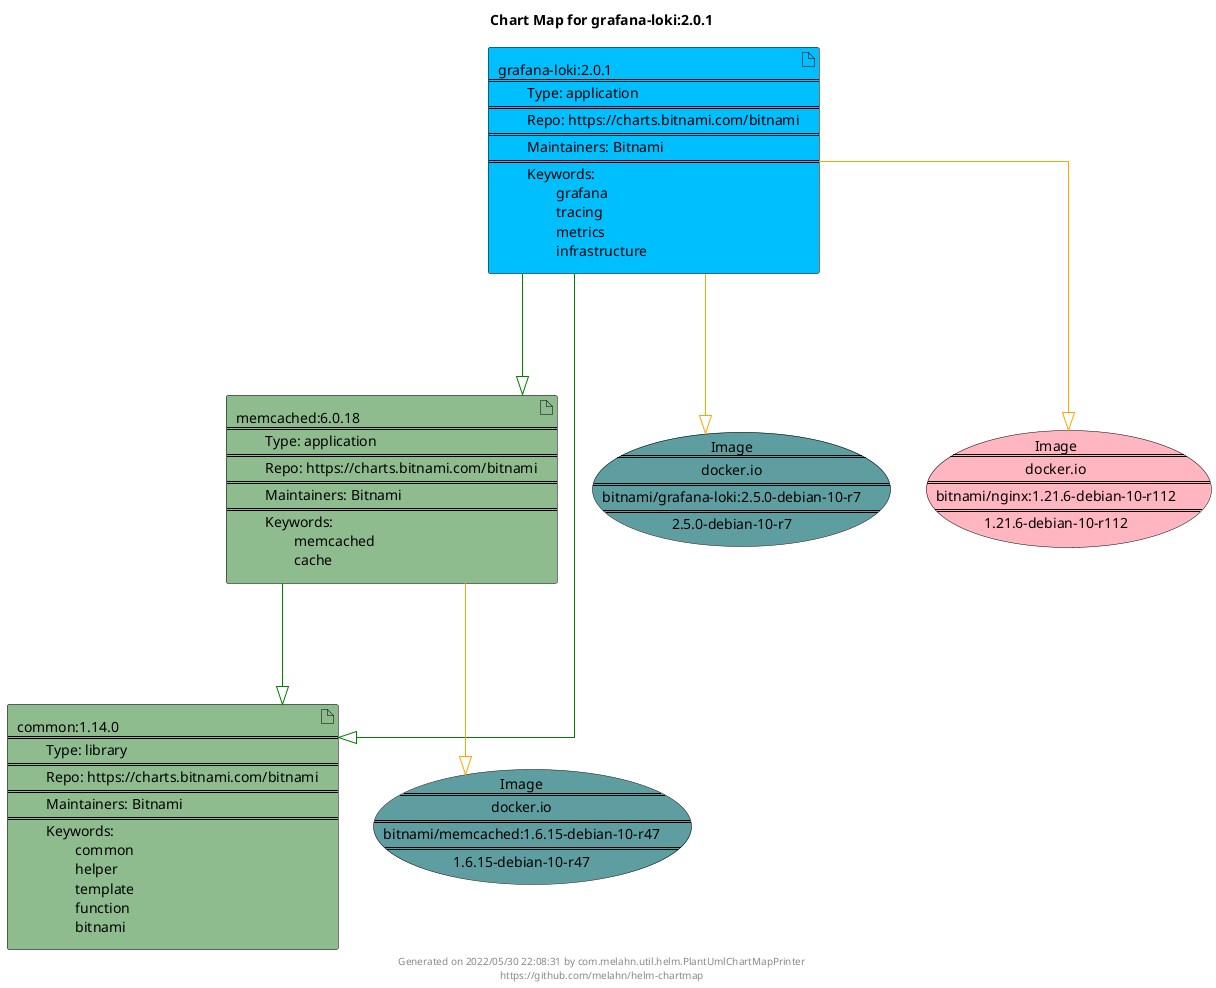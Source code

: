 @startuml
skinparam linetype ortho
skinparam backgroundColor white
skinparam usecaseBorderColor black
skinparam usecaseArrowColor LightSlateGray
skinparam artifactBorderColor black
skinparam artifactArrowColor LightSlateGray

title Chart Map for grafana-loki:2.0.1

'There are 3 referenced Helm Charts
artifact "common:1.14.0\n====\n\tType: library\n====\n\tRepo: https://charts.bitnami.com/bitnami\n====\n\tMaintainers: Bitnami\n====\n\tKeywords: \n\t\tcommon\n\t\thelper\n\t\ttemplate\n\t\tfunction\n\t\tbitnami" as common_1_14_0 #DarkSeaGreen
artifact "grafana-loki:2.0.1\n====\n\tType: application\n====\n\tRepo: https://charts.bitnami.com/bitnami\n====\n\tMaintainers: Bitnami\n====\n\tKeywords: \n\t\tgrafana\n\t\ttracing\n\t\tmetrics\n\t\tinfrastructure" as grafana_loki_2_0_1 #DeepSkyBlue
artifact "memcached:6.0.18\n====\n\tType: application\n====\n\tRepo: https://charts.bitnami.com/bitnami\n====\n\tMaintainers: Bitnami\n====\n\tKeywords: \n\t\tmemcached\n\t\tcache" as memcached_6_0_18 #DarkSeaGreen

'There are 3 referenced Docker Images
usecase "Image\n====\ndocker.io\n====\nbitnami/grafana-loki:2.5.0-debian-10-r7\n====\n2.5.0-debian-10-r7" as docker_io_bitnami_grafana_loki_2_5_0_debian_10_r7 #CadetBlue
usecase "Image\n====\ndocker.io\n====\nbitnami/nginx:1.21.6-debian-10-r112\n====\n1.21.6-debian-10-r112" as docker_io_bitnami_nginx_1_21_6_debian_10_r112 #LightPink
usecase "Image\n====\ndocker.io\n====\nbitnami/memcached:1.6.15-debian-10-r47\n====\n1.6.15-debian-10-r47" as docker_io_bitnami_memcached_1_6_15_debian_10_r47 #CadetBlue

'Chart Dependencies
grafana_loki_2_0_1--[#green]-|>memcached_6_0_18
memcached_6_0_18--[#green]-|>common_1_14_0
grafana_loki_2_0_1--[#green]-|>common_1_14_0
grafana_loki_2_0_1--[#orange]-|>docker_io_bitnami_nginx_1_21_6_debian_10_r112
grafana_loki_2_0_1--[#orange]-|>docker_io_bitnami_grafana_loki_2_5_0_debian_10_r7
memcached_6_0_18--[#orange]-|>docker_io_bitnami_memcached_1_6_15_debian_10_r47

center footer Generated on 2022/05/30 22:08:31 by com.melahn.util.helm.PlantUmlChartMapPrinter\nhttps://github.com/melahn/helm-chartmap
@enduml
